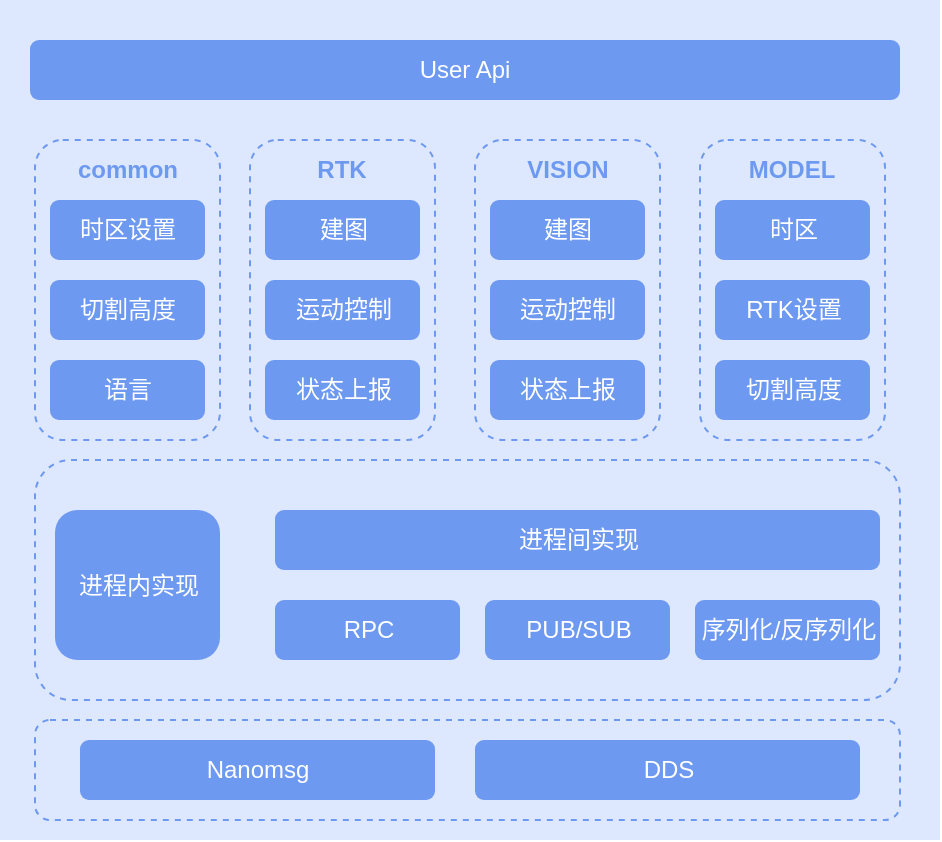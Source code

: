 <mxfile version="23.1.8" type="github">
  <diagram id="prtHgNgQTEPvFCAcTncT" name="Page-1">
    <mxGraphModel dx="793" dy="430" grid="1" gridSize="10" guides="1" tooltips="1" connect="1" arrows="1" fold="1" page="1" pageScale="1" pageWidth="827" pageHeight="1169" math="0" shadow="0">
      <root>
        <mxCell id="0" />
        <mxCell id="1" parent="0" />
        <mxCell id="SQikUrfOoK0EROu07bzI-56" value="" style="rounded=0;whiteSpace=wrap;html=1;fillColor=#dde7fd;strokeColor=none;glass=0;shadow=0;" parent="1" vertex="1">
          <mxGeometry x="140" y="460" width="470" height="420" as="geometry" />
        </mxCell>
        <mxCell id="SQikUrfOoK0EROu07bzI-40" value="" style="rounded=1;whiteSpace=wrap;html=1;fillColor=none;dashed=1;strokeColor=#6d99f1;" parent="1" vertex="1">
          <mxGeometry x="157.5" y="820" width="432.5" height="50" as="geometry" />
        </mxCell>
        <mxCell id="SQikUrfOoK0EROu07bzI-38" value="" style="rounded=1;whiteSpace=wrap;html=1;fillColor=none;dashed=1;strokeColor=#6d99f1;movable=1;resizable=1;rotatable=1;deletable=1;editable=1;locked=0;connectable=1;" parent="1" vertex="1">
          <mxGeometry x="157.5" y="690" width="432.5" height="120" as="geometry" />
        </mxCell>
        <mxCell id="SQikUrfOoK0EROu07bzI-42" value="" style="rounded=1;whiteSpace=wrap;html=1;fillColor=none;dashed=1;strokeColor=#6d99f1;movable=0;resizable=0;rotatable=0;deletable=0;editable=0;locked=1;connectable=0;" parent="1" vertex="1">
          <mxGeometry x="157.5" y="530" width="92.5" height="150" as="geometry" />
        </mxCell>
        <mxCell id="SQikUrfOoK0EROu07bzI-31" value="时区设置" style="rounded=1;whiteSpace=wrap;html=1;strokeColor=none;fillColor=#6d99f1;fontColor=#ffffff;movable=0;resizable=0;rotatable=0;deletable=0;editable=0;locked=1;connectable=0;" parent="1" vertex="1">
          <mxGeometry x="165" y="560" width="77.5" height="30" as="geometry" />
        </mxCell>
        <mxCell id="SQikUrfOoK0EROu07bzI-32" value="进程内实现" style="rounded=1;whiteSpace=wrap;html=1;strokeColor=none;fillColor=#6d99f1;fontColor=#ffffff;" parent="1" vertex="1">
          <mxGeometry x="167.5" y="715" width="82.5" height="75" as="geometry" />
        </mxCell>
        <mxCell id="SQikUrfOoK0EROu07bzI-33" value="进程间实现" style="rounded=1;whiteSpace=wrap;html=1;strokeColor=none;fillColor=#6d99f1;fontColor=#ffffff;" parent="1" vertex="1">
          <mxGeometry x="277.5" y="715" width="302.5" height="30" as="geometry" />
        </mxCell>
        <mxCell id="SQikUrfOoK0EROu07bzI-34" value="Nanomsg" style="rounded=1;whiteSpace=wrap;html=1;strokeColor=none;fillColor=#6d99f1;fontColor=#ffffff;" parent="1" vertex="1">
          <mxGeometry x="180" y="830" width="177.5" height="30" as="geometry" />
        </mxCell>
        <mxCell id="SQikUrfOoK0EROu07bzI-35" value="DDS" style="rounded=1;whiteSpace=wrap;html=1;strokeColor=none;fillColor=#6d99f1;fontColor=#ffffff;" parent="1" vertex="1">
          <mxGeometry x="377.5" y="830" width="192.5" height="30" as="geometry" />
        </mxCell>
        <mxCell id="SQikUrfOoK0EROu07bzI-36" value="RPC" style="rounded=1;whiteSpace=wrap;html=1;strokeColor=none;fillColor=#6d99f1;fontColor=#ffffff;" parent="1" vertex="1">
          <mxGeometry x="277.5" y="760" width="92.5" height="30" as="geometry" />
        </mxCell>
        <mxCell id="SQikUrfOoK0EROu07bzI-37" value="PUB/SUB" style="rounded=1;whiteSpace=wrap;html=1;strokeColor=none;fillColor=#6d99f1;fontColor=#ffffff;" parent="1" vertex="1">
          <mxGeometry x="382.5" y="760" width="92.5" height="30" as="geometry" />
        </mxCell>
        <mxCell id="SQikUrfOoK0EROu07bzI-41" value="User Api" style="rounded=1;whiteSpace=wrap;html=1;strokeColor=none;fillColor=#6d99f1;fontColor=#ffffff;" parent="1" vertex="1">
          <mxGeometry x="155" y="480" width="435" height="30" as="geometry" />
        </mxCell>
        <mxCell id="SQikUrfOoK0EROu07bzI-43" value="common" style="text;html=1;strokeColor=none;fillColor=none;align=center;verticalAlign=middle;whiteSpace=wrap;rounded=0;fontColor=#6d99f1;fontStyle=1;movable=0;resizable=0;rotatable=0;deletable=0;editable=0;locked=1;connectable=0;" parent="1" vertex="1">
          <mxGeometry x="168.75" y="530" width="70" height="30" as="geometry" />
        </mxCell>
        <mxCell id="SQikUrfOoK0EROu07bzI-44" value="切割高度" style="rounded=1;whiteSpace=wrap;html=1;strokeColor=none;fillColor=#6d99f1;fontColor=#ffffff;movable=0;resizable=0;rotatable=0;deletable=0;editable=0;locked=1;connectable=0;" parent="1" vertex="1">
          <mxGeometry x="165" y="600" width="77.5" height="30" as="geometry" />
        </mxCell>
        <mxCell id="SQikUrfOoK0EROu07bzI-45" value="语言" style="rounded=1;whiteSpace=wrap;html=1;strokeColor=none;fillColor=#6d99f1;fontColor=#ffffff;movable=0;resizable=0;rotatable=0;deletable=0;editable=0;locked=1;connectable=0;" parent="1" vertex="1">
          <mxGeometry x="165" y="640" width="77.5" height="30" as="geometry" />
        </mxCell>
        <mxCell id="SQikUrfOoK0EROu07bzI-46" value="" style="rounded=1;whiteSpace=wrap;html=1;fillColor=none;dashed=1;strokeColor=#6d99f1;" parent="1" vertex="1">
          <mxGeometry x="265" y="530" width="92.5" height="150" as="geometry" />
        </mxCell>
        <mxCell id="SQikUrfOoK0EROu07bzI-47" value="建图" style="rounded=1;whiteSpace=wrap;html=1;strokeColor=none;fillColor=#6d99f1;fontColor=#ffffff;" parent="1" vertex="1">
          <mxGeometry x="272.5" y="560" width="77.5" height="30" as="geometry" />
        </mxCell>
        <mxCell id="SQikUrfOoK0EROu07bzI-48" value="RTK" style="text;html=1;strokeColor=none;fillColor=none;align=center;verticalAlign=middle;whiteSpace=wrap;rounded=0;fontColor=#6d99f1;fontStyle=1" parent="1" vertex="1">
          <mxGeometry x="276.25" y="530" width="70" height="30" as="geometry" />
        </mxCell>
        <mxCell id="SQikUrfOoK0EROu07bzI-49" value="运动控制" style="rounded=1;whiteSpace=wrap;html=1;strokeColor=none;fillColor=#6d99f1;fontColor=#ffffff;" parent="1" vertex="1">
          <mxGeometry x="272.5" y="600" width="77.5" height="30" as="geometry" />
        </mxCell>
        <mxCell id="SQikUrfOoK0EROu07bzI-50" value="状态上报" style="rounded=1;whiteSpace=wrap;html=1;strokeColor=none;fillColor=#6d99f1;fontColor=#ffffff;" parent="1" vertex="1">
          <mxGeometry x="272.5" y="640" width="77.5" height="30" as="geometry" />
        </mxCell>
        <mxCell id="SQikUrfOoK0EROu07bzI-51" value="" style="rounded=1;whiteSpace=wrap;html=1;fillColor=none;dashed=1;strokeColor=#6d99f1;" parent="1" vertex="1">
          <mxGeometry x="377.5" y="530" width="92.5" height="150" as="geometry" />
        </mxCell>
        <mxCell id="SQikUrfOoK0EROu07bzI-52" value="建图" style="rounded=1;whiteSpace=wrap;html=1;strokeColor=none;fillColor=#6d99f1;fontColor=#ffffff;" parent="1" vertex="1">
          <mxGeometry x="385" y="560" width="77.5" height="30" as="geometry" />
        </mxCell>
        <mxCell id="SQikUrfOoK0EROu07bzI-53" value="VISION" style="text;html=1;strokeColor=none;fillColor=none;align=center;verticalAlign=middle;whiteSpace=wrap;rounded=0;fontColor=#6d99f1;fontStyle=1" parent="1" vertex="1">
          <mxGeometry x="388.75" y="530" width="70" height="30" as="geometry" />
        </mxCell>
        <mxCell id="SQikUrfOoK0EROu07bzI-54" value="运动控制" style="rounded=1;whiteSpace=wrap;html=1;strokeColor=none;fillColor=#6d99f1;fontColor=#ffffff;" parent="1" vertex="1">
          <mxGeometry x="385" y="600" width="77.5" height="30" as="geometry" />
        </mxCell>
        <mxCell id="SQikUrfOoK0EROu07bzI-55" value="状态上报" style="rounded=1;whiteSpace=wrap;html=1;strokeColor=none;fillColor=#6d99f1;fontColor=#ffffff;" parent="1" vertex="1">
          <mxGeometry x="385" y="640" width="77.5" height="30" as="geometry" />
        </mxCell>
        <mxCell id="6CFv51oyZm_76csTbcmC-2" value="" style="rounded=1;whiteSpace=wrap;html=1;fillColor=none;dashed=1;strokeColor=#6d99f1;" vertex="1" parent="1">
          <mxGeometry x="490" y="530" width="92.5" height="150" as="geometry" />
        </mxCell>
        <mxCell id="6CFv51oyZm_76csTbcmC-3" value="时区" style="rounded=1;whiteSpace=wrap;html=1;strokeColor=none;fillColor=#6d99f1;fontColor=#ffffff;" vertex="1" parent="1">
          <mxGeometry x="497.5" y="560" width="77.5" height="30" as="geometry" />
        </mxCell>
        <mxCell id="6CFv51oyZm_76csTbcmC-4" value="MODEL" style="text;html=1;strokeColor=none;fillColor=none;align=center;verticalAlign=middle;whiteSpace=wrap;rounded=0;fontColor=#6d99f1;fontStyle=1" vertex="1" parent="1">
          <mxGeometry x="501.25" y="530" width="70" height="30" as="geometry" />
        </mxCell>
        <mxCell id="6CFv51oyZm_76csTbcmC-5" value="RTK设置" style="rounded=1;whiteSpace=wrap;html=1;strokeColor=none;fillColor=#6d99f1;fontColor=#ffffff;" vertex="1" parent="1">
          <mxGeometry x="497.5" y="600" width="77.5" height="30" as="geometry" />
        </mxCell>
        <mxCell id="6CFv51oyZm_76csTbcmC-6" value="切割高度" style="rounded=1;whiteSpace=wrap;html=1;strokeColor=none;fillColor=#6d99f1;fontColor=#ffffff;" vertex="1" parent="1">
          <mxGeometry x="497.5" y="640" width="77.5" height="30" as="geometry" />
        </mxCell>
        <mxCell id="6CFv51oyZm_76csTbcmC-8" value="序列化/反序列化" style="rounded=1;whiteSpace=wrap;html=1;strokeColor=none;fillColor=#6d99f1;fontColor=#ffffff;" vertex="1" parent="1">
          <mxGeometry x="487.5" y="760" width="92.5" height="30" as="geometry" />
        </mxCell>
      </root>
    </mxGraphModel>
  </diagram>
</mxfile>
